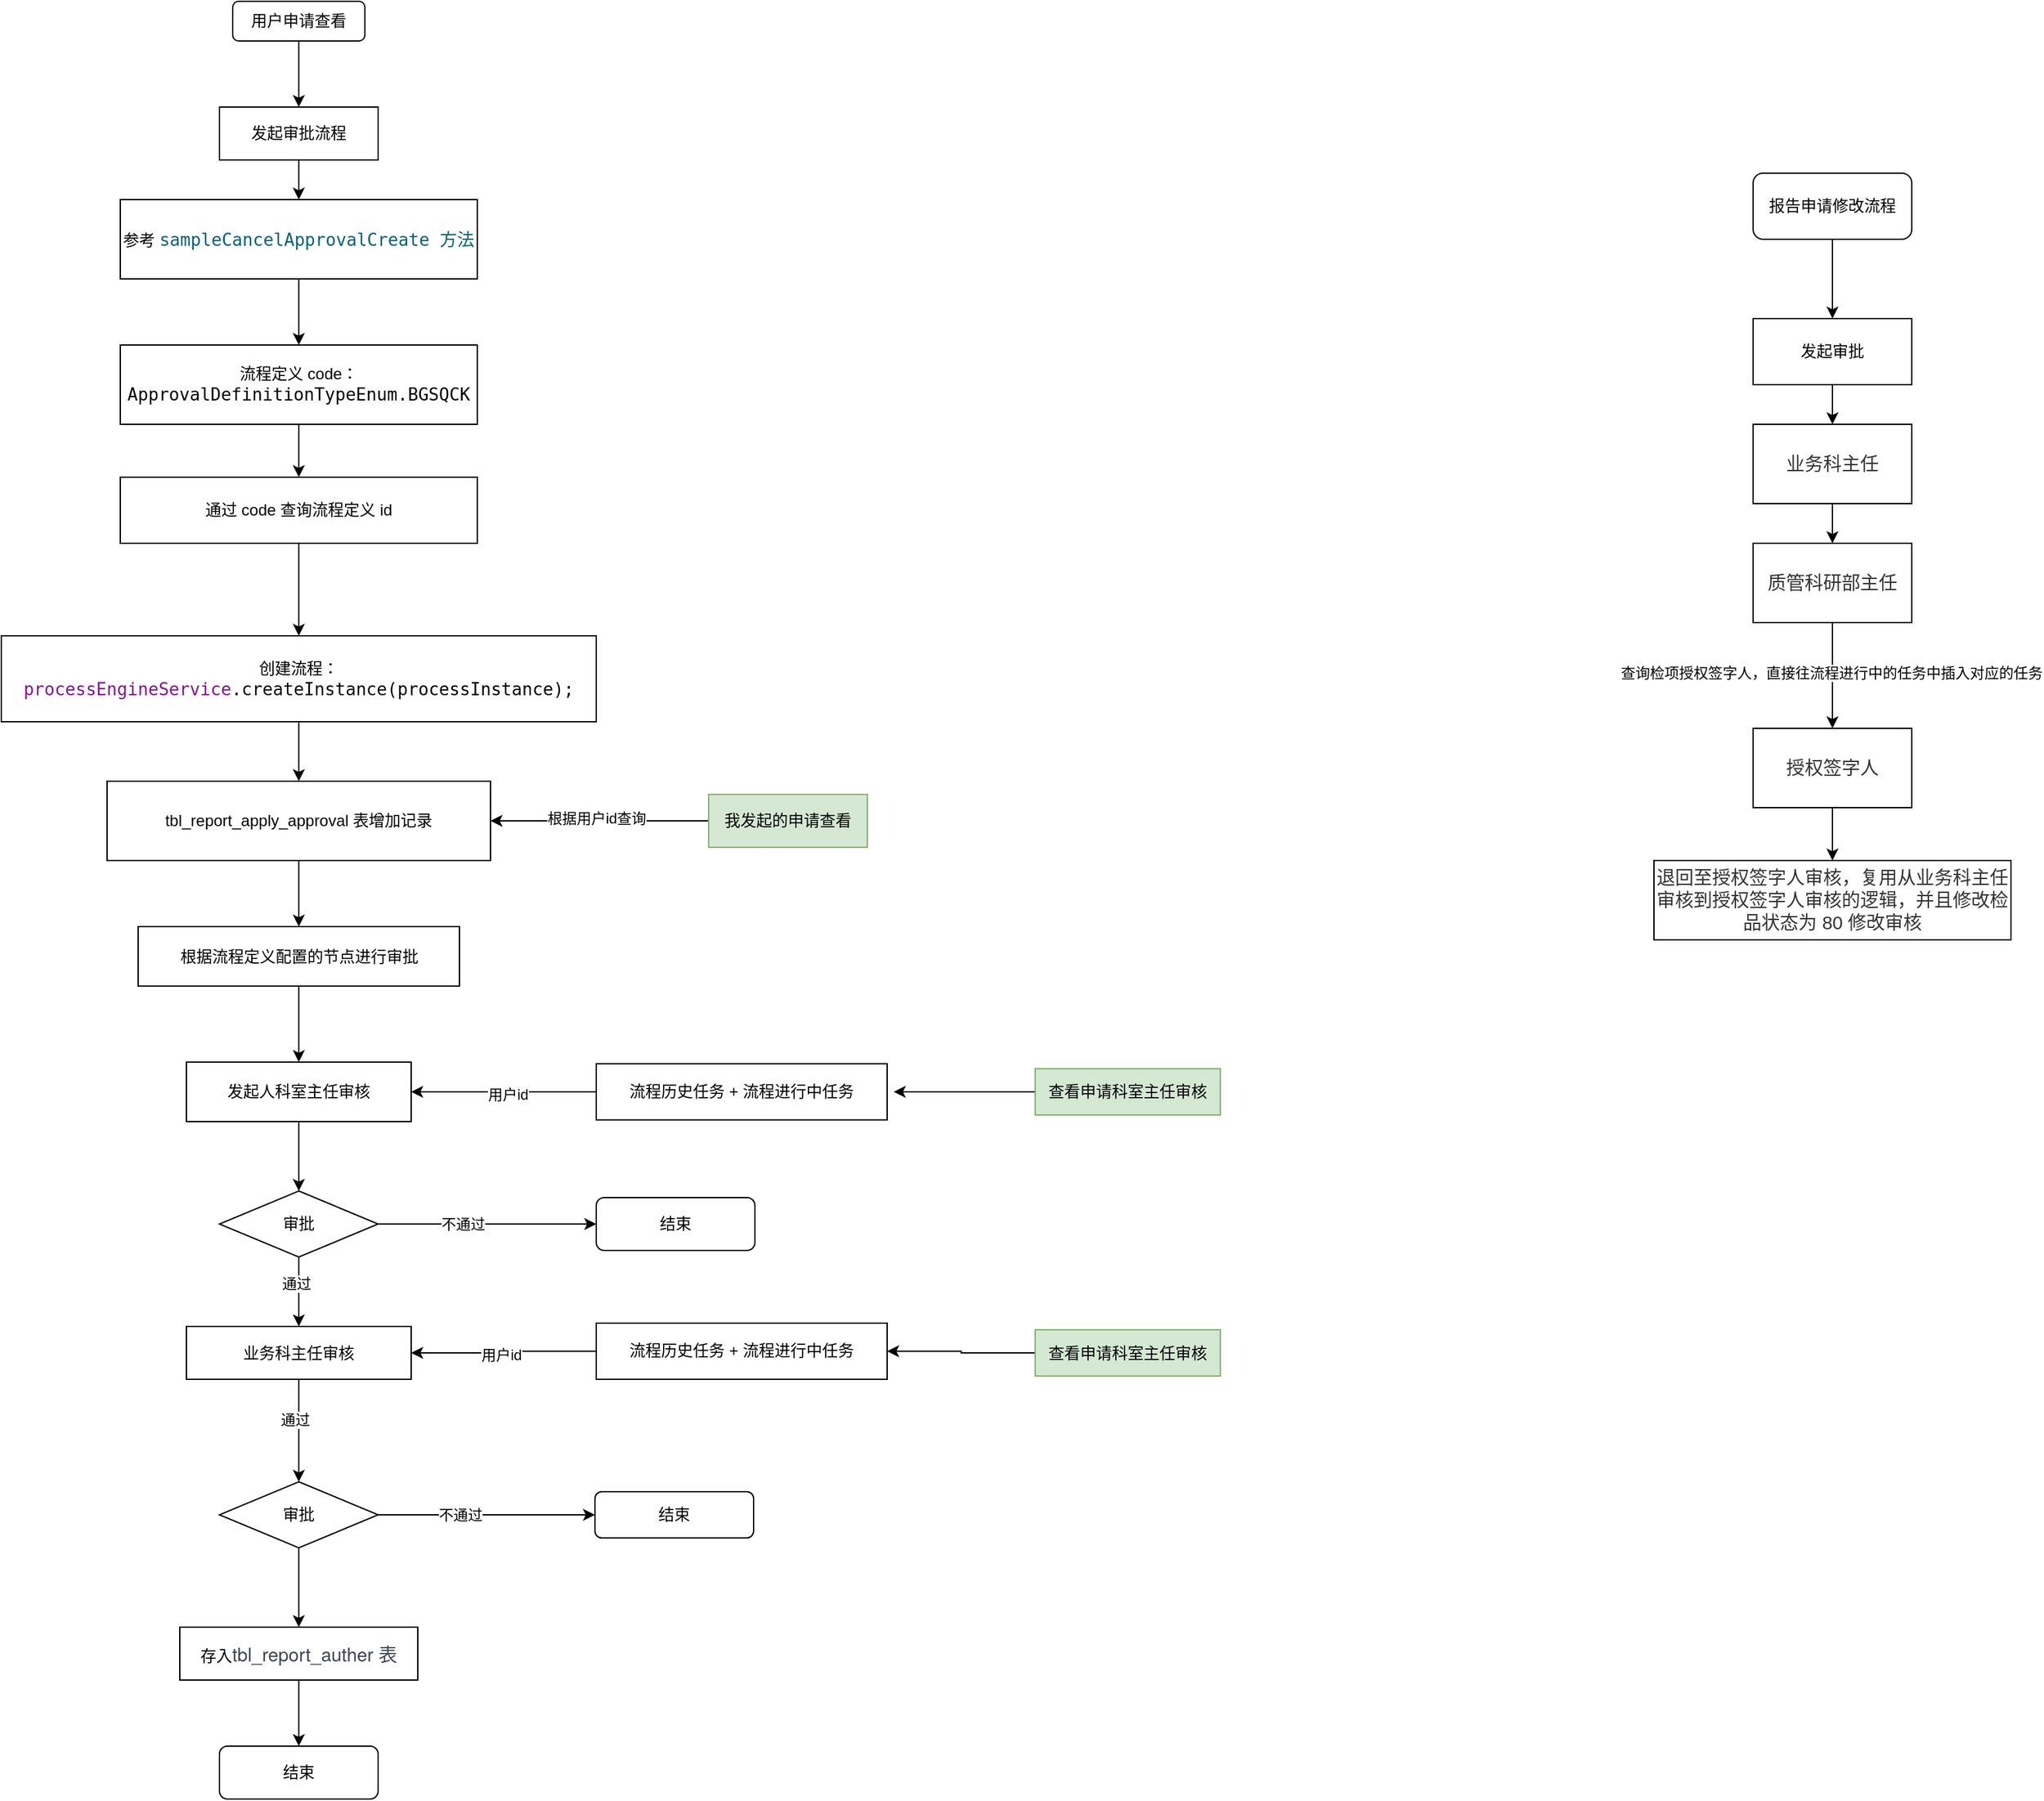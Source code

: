 <mxfile version="24.7.1" type="github">
  <diagram name="第 1 页" id="tN9jCnUPORuDZxZZFhFp">
    <mxGraphModel dx="2079" dy="664" grid="1" gridSize="10" guides="1" tooltips="1" connect="1" arrows="1" fold="1" page="1" pageScale="1" pageWidth="827" pageHeight="1169" math="0" shadow="0">
      <root>
        <mxCell id="0" />
        <mxCell id="1" parent="0" />
        <mxCell id="d-A-i4SPgL7deVdhDLGZ-4" style="edgeStyle=orthogonalEdgeStyle;rounded=0;orthogonalLoop=1;jettySize=auto;html=1;entryX=0.5;entryY=0;entryDx=0;entryDy=0;" edge="1" parent="1" source="d-A-i4SPgL7deVdhDLGZ-2" target="d-A-i4SPgL7deVdhDLGZ-3">
          <mxGeometry relative="1" as="geometry" />
        </mxCell>
        <mxCell id="d-A-i4SPgL7deVdhDLGZ-2" value="用户申请查看" style="rounded=1;whiteSpace=wrap;html=1;" vertex="1" parent="1">
          <mxGeometry x="80" y="40" width="100" height="30" as="geometry" />
        </mxCell>
        <mxCell id="d-A-i4SPgL7deVdhDLGZ-5" style="edgeStyle=orthogonalEdgeStyle;rounded=0;orthogonalLoop=1;jettySize=auto;html=1;" edge="1" parent="1" source="d-A-i4SPgL7deVdhDLGZ-3" target="d-A-i4SPgL7deVdhDLGZ-6">
          <mxGeometry relative="1" as="geometry">
            <mxPoint x="130" y="220" as="targetPoint" />
          </mxGeometry>
        </mxCell>
        <mxCell id="d-A-i4SPgL7deVdhDLGZ-3" value="发起审批流程" style="rounded=0;whiteSpace=wrap;html=1;" vertex="1" parent="1">
          <mxGeometry x="70" y="120" width="120" height="40" as="geometry" />
        </mxCell>
        <mxCell id="d-A-i4SPgL7deVdhDLGZ-7" style="edgeStyle=orthogonalEdgeStyle;rounded=0;orthogonalLoop=1;jettySize=auto;html=1;" edge="1" parent="1" source="d-A-i4SPgL7deVdhDLGZ-6" target="d-A-i4SPgL7deVdhDLGZ-8">
          <mxGeometry relative="1" as="geometry">
            <mxPoint x="130" y="290" as="targetPoint" />
          </mxGeometry>
        </mxCell>
        <mxCell id="d-A-i4SPgL7deVdhDLGZ-6" value="参考&amp;nbsp;&lt;span style=&quot;color: rgb(0, 98, 122); font-family: &amp;quot;JetBrains Mono&amp;quot;, monospace; font-size: 9.8pt; background-color: rgb(255, 255, 255);&quot;&gt;sampleCancelApprovalCreate 方法&lt;/span&gt;" style="rounded=0;whiteSpace=wrap;html=1;" vertex="1" parent="1">
          <mxGeometry x="-5" y="190" width="270" height="60" as="geometry" />
        </mxCell>
        <mxCell id="d-A-i4SPgL7deVdhDLGZ-10" value="" style="edgeStyle=orthogonalEdgeStyle;rounded=0;orthogonalLoop=1;jettySize=auto;html=1;" edge="1" parent="1" source="d-A-i4SPgL7deVdhDLGZ-8" target="d-A-i4SPgL7deVdhDLGZ-9">
          <mxGeometry relative="1" as="geometry" />
        </mxCell>
        <mxCell id="d-A-i4SPgL7deVdhDLGZ-8" value="流程定义 code：&lt;span style=&quot;font-family: &amp;quot;JetBrains Mono&amp;quot;, monospace; font-size: 9.8pt; background-color: rgb(255, 255, 255);&quot;&gt;ApprovalDefinitionTypeEnum.&lt;/span&gt;&lt;font face=&quot;JetBrains Mono, monospace&quot;&gt;&lt;span style=&quot;font-size: 13.067px;&quot;&gt;BGSQCK&lt;/span&gt;&lt;/font&gt;" style="rounded=0;whiteSpace=wrap;html=1;" vertex="1" parent="1">
          <mxGeometry x="-5" y="300" width="270" height="60" as="geometry" />
        </mxCell>
        <mxCell id="d-A-i4SPgL7deVdhDLGZ-16" style="edgeStyle=orthogonalEdgeStyle;rounded=0;orthogonalLoop=1;jettySize=auto;html=1;entryX=0.5;entryY=0;entryDx=0;entryDy=0;" edge="1" parent="1" source="d-A-i4SPgL7deVdhDLGZ-9" target="d-A-i4SPgL7deVdhDLGZ-11">
          <mxGeometry relative="1" as="geometry" />
        </mxCell>
        <mxCell id="d-A-i4SPgL7deVdhDLGZ-9" value="通过 code 查询流程定义 id" style="whiteSpace=wrap;html=1;rounded=0;" vertex="1" parent="1">
          <mxGeometry x="-5" y="400" width="270" height="50" as="geometry" />
        </mxCell>
        <mxCell id="d-A-i4SPgL7deVdhDLGZ-19" style="edgeStyle=orthogonalEdgeStyle;rounded=0;orthogonalLoop=1;jettySize=auto;html=1;entryX=0.5;entryY=0;entryDx=0;entryDy=0;" edge="1" parent="1" source="d-A-i4SPgL7deVdhDLGZ-11" target="d-A-i4SPgL7deVdhDLGZ-20">
          <mxGeometry relative="1" as="geometry">
            <mxPoint x="130" y="650" as="targetPoint" />
          </mxGeometry>
        </mxCell>
        <mxCell id="d-A-i4SPgL7deVdhDLGZ-11" value="创建流程：&lt;span style=&quot;font-family: &amp;quot;JetBrains Mono&amp;quot;, monospace; font-size: 9.8pt; background-color: rgb(255, 255, 255); color: rgb(135, 16, 148);&quot;&gt;processEngineService&lt;/span&gt;&lt;span style=&quot;font-family: &amp;quot;JetBrains Mono&amp;quot;, monospace; font-size: 9.8pt; background-color: rgb(255, 255, 255); color: rgb(8, 8, 8);&quot;&gt;.createInstance(&lt;/span&gt;&lt;span style=&quot;font-family: &amp;quot;JetBrains Mono&amp;quot;, monospace; font-size: 9.8pt; background-color: rgb(255, 255, 255);&quot;&gt;processInstance&lt;/span&gt;&lt;span style=&quot;font-family: &amp;quot;JetBrains Mono&amp;quot;, monospace; font-size: 9.8pt; background-color: rgb(255, 255, 255); color: rgb(8, 8, 8);&quot;&gt;);&lt;/span&gt;" style="whiteSpace=wrap;html=1;rounded=0;" vertex="1" parent="1">
          <mxGeometry x="-95" y="520" width="450" height="65" as="geometry" />
        </mxCell>
        <mxCell id="d-A-i4SPgL7deVdhDLGZ-18" value="" style="edgeStyle=orthogonalEdgeStyle;rounded=0;orthogonalLoop=1;jettySize=auto;html=1;" edge="1" parent="1" source="d-A-i4SPgL7deVdhDLGZ-14" target="d-A-i4SPgL7deVdhDLGZ-17">
          <mxGeometry relative="1" as="geometry" />
        </mxCell>
        <mxCell id="d-A-i4SPgL7deVdhDLGZ-14" value="根据流程定义配置的节点进行审批" style="whiteSpace=wrap;html=1;rounded=0;" vertex="1" parent="1">
          <mxGeometry x="8.5" y="740" width="243" height="45" as="geometry" />
        </mxCell>
        <mxCell id="d-A-i4SPgL7deVdhDLGZ-48" style="edgeStyle=orthogonalEdgeStyle;rounded=0;orthogonalLoop=1;jettySize=auto;html=1;entryX=0.5;entryY=0;entryDx=0;entryDy=0;" edge="1" parent="1" source="d-A-i4SPgL7deVdhDLGZ-17" target="d-A-i4SPgL7deVdhDLGZ-47">
          <mxGeometry relative="1" as="geometry" />
        </mxCell>
        <mxCell id="d-A-i4SPgL7deVdhDLGZ-17" value="发起人科室主任审核" style="whiteSpace=wrap;html=1;rounded=0;" vertex="1" parent="1">
          <mxGeometry x="45" y="842.5" width="170" height="45" as="geometry" />
        </mxCell>
        <mxCell id="d-A-i4SPgL7deVdhDLGZ-21" style="edgeStyle=orthogonalEdgeStyle;rounded=0;orthogonalLoop=1;jettySize=auto;html=1;entryX=0.5;entryY=0;entryDx=0;entryDy=0;" edge="1" parent="1" source="d-A-i4SPgL7deVdhDLGZ-20" target="d-A-i4SPgL7deVdhDLGZ-14">
          <mxGeometry relative="1" as="geometry" />
        </mxCell>
        <mxCell id="d-A-i4SPgL7deVdhDLGZ-20" value="tbl_report_apply_approval 表增加记录" style="rounded=0;whiteSpace=wrap;html=1;" vertex="1" parent="1">
          <mxGeometry x="-15" y="630" width="290" height="60" as="geometry" />
        </mxCell>
        <mxCell id="d-A-i4SPgL7deVdhDLGZ-24" style="edgeStyle=orthogonalEdgeStyle;rounded=0;orthogonalLoop=1;jettySize=auto;html=1;entryX=1;entryY=0.5;entryDx=0;entryDy=0;" edge="1" parent="1" source="d-A-i4SPgL7deVdhDLGZ-23" target="d-A-i4SPgL7deVdhDLGZ-20">
          <mxGeometry relative="1" as="geometry" />
        </mxCell>
        <mxCell id="d-A-i4SPgL7deVdhDLGZ-28" value="根据用户id查询" style="edgeLabel;html=1;align=center;verticalAlign=middle;resizable=0;points=[];" vertex="1" connectable="0" parent="d-A-i4SPgL7deVdhDLGZ-24">
          <mxGeometry x="0.028" y="-2" relative="1" as="geometry">
            <mxPoint as="offset" />
          </mxGeometry>
        </mxCell>
        <mxCell id="d-A-i4SPgL7deVdhDLGZ-23" value="我发起的申请查看" style="rounded=0;whiteSpace=wrap;html=1;fillColor=#d5e8d4;strokeColor=#82b366;" vertex="1" parent="1">
          <mxGeometry x="440" y="640" width="120" height="40" as="geometry" />
        </mxCell>
        <mxCell id="d-A-i4SPgL7deVdhDLGZ-31" style="edgeStyle=orthogonalEdgeStyle;rounded=0;orthogonalLoop=1;jettySize=auto;html=1;" edge="1" parent="1" source="d-A-i4SPgL7deVdhDLGZ-25">
          <mxGeometry relative="1" as="geometry">
            <mxPoint x="580" y="865" as="targetPoint" />
          </mxGeometry>
        </mxCell>
        <mxCell id="d-A-i4SPgL7deVdhDLGZ-25" value="查看申请科室主任审核" style="rounded=0;whiteSpace=wrap;html=1;fillColor=#d5e8d4;strokeColor=#82b366;" vertex="1" parent="1">
          <mxGeometry x="687" y="847.5" width="140" height="35" as="geometry" />
        </mxCell>
        <mxCell id="d-A-i4SPgL7deVdhDLGZ-32" style="edgeStyle=orthogonalEdgeStyle;rounded=0;orthogonalLoop=1;jettySize=auto;html=1;entryX=1;entryY=0.5;entryDx=0;entryDy=0;" edge="1" parent="1" source="d-A-i4SPgL7deVdhDLGZ-30" target="d-A-i4SPgL7deVdhDLGZ-17">
          <mxGeometry relative="1" as="geometry" />
        </mxCell>
        <mxCell id="d-A-i4SPgL7deVdhDLGZ-33" value="用户id" style="edgeLabel;html=1;align=center;verticalAlign=middle;resizable=0;points=[];" vertex="1" connectable="0" parent="d-A-i4SPgL7deVdhDLGZ-32">
          <mxGeometry x="-0.033" y="2" relative="1" as="geometry">
            <mxPoint as="offset" />
          </mxGeometry>
        </mxCell>
        <mxCell id="d-A-i4SPgL7deVdhDLGZ-30" value="流程历史任务 +&amp;nbsp;流程进行中任务" style="rounded=0;whiteSpace=wrap;html=1;" vertex="1" parent="1">
          <mxGeometry x="355" y="843.75" width="220" height="42.5" as="geometry" />
        </mxCell>
        <mxCell id="d-A-i4SPgL7deVdhDLGZ-44" style="edgeStyle=orthogonalEdgeStyle;rounded=0;orthogonalLoop=1;jettySize=auto;html=1;" edge="1" parent="1" source="d-A-i4SPgL7deVdhDLGZ-34" target="d-A-i4SPgL7deVdhDLGZ-55">
          <mxGeometry relative="1" as="geometry">
            <mxPoint x="130" y="1132.5" as="targetPoint" />
          </mxGeometry>
        </mxCell>
        <mxCell id="d-A-i4SPgL7deVdhDLGZ-56" value="通过" style="edgeLabel;html=1;align=center;verticalAlign=middle;resizable=0;points=[];" vertex="1" connectable="0" parent="d-A-i4SPgL7deVdhDLGZ-44">
          <mxGeometry x="-0.208" y="-3" relative="1" as="geometry">
            <mxPoint as="offset" />
          </mxGeometry>
        </mxCell>
        <mxCell id="d-A-i4SPgL7deVdhDLGZ-34" value="业务科主任审核" style="whiteSpace=wrap;html=1;rounded=0;" vertex="1" parent="1">
          <mxGeometry x="45" y="1042.5" width="170" height="40" as="geometry" />
        </mxCell>
        <mxCell id="d-A-i4SPgL7deVdhDLGZ-40" style="edgeStyle=orthogonalEdgeStyle;rounded=0;orthogonalLoop=1;jettySize=auto;html=1;entryX=1;entryY=0.5;entryDx=0;entryDy=0;" edge="1" parent="1" source="d-A-i4SPgL7deVdhDLGZ-37" target="d-A-i4SPgL7deVdhDLGZ-34">
          <mxGeometry relative="1" as="geometry" />
        </mxCell>
        <mxCell id="d-A-i4SPgL7deVdhDLGZ-42" value="用户id" style="edgeLabel;html=1;align=center;verticalAlign=middle;resizable=0;points=[];" vertex="1" connectable="0" parent="d-A-i4SPgL7deVdhDLGZ-40">
          <mxGeometry x="0.038" y="1" relative="1" as="geometry">
            <mxPoint as="offset" />
          </mxGeometry>
        </mxCell>
        <mxCell id="d-A-i4SPgL7deVdhDLGZ-37" value="流程历史任务 +&amp;nbsp;流程进行中任务" style="rounded=0;whiteSpace=wrap;html=1;" vertex="1" parent="1">
          <mxGeometry x="355" y="1040" width="220" height="42.5" as="geometry" />
        </mxCell>
        <mxCell id="d-A-i4SPgL7deVdhDLGZ-39" style="edgeStyle=orthogonalEdgeStyle;rounded=0;orthogonalLoop=1;jettySize=auto;html=1;entryX=1;entryY=0.5;entryDx=0;entryDy=0;" edge="1" parent="1" source="d-A-i4SPgL7deVdhDLGZ-38" target="d-A-i4SPgL7deVdhDLGZ-37">
          <mxGeometry relative="1" as="geometry" />
        </mxCell>
        <mxCell id="d-A-i4SPgL7deVdhDLGZ-38" value="查看申请科室主任审核" style="rounded=0;whiteSpace=wrap;html=1;fillColor=#d5e8d4;strokeColor=#82b366;" vertex="1" parent="1">
          <mxGeometry x="687" y="1045" width="140" height="35" as="geometry" />
        </mxCell>
        <mxCell id="d-A-i4SPgL7deVdhDLGZ-49" style="edgeStyle=orthogonalEdgeStyle;rounded=0;orthogonalLoop=1;jettySize=auto;html=1;entryX=0.5;entryY=0;entryDx=0;entryDy=0;" edge="1" parent="1" source="d-A-i4SPgL7deVdhDLGZ-47" target="d-A-i4SPgL7deVdhDLGZ-34">
          <mxGeometry relative="1" as="geometry" />
        </mxCell>
        <mxCell id="d-A-i4SPgL7deVdhDLGZ-50" value="通过" style="edgeLabel;html=1;align=center;verticalAlign=middle;resizable=0;points=[];" vertex="1" connectable="0" parent="d-A-i4SPgL7deVdhDLGZ-49">
          <mxGeometry x="-0.233" y="-2" relative="1" as="geometry">
            <mxPoint as="offset" />
          </mxGeometry>
        </mxCell>
        <mxCell id="d-A-i4SPgL7deVdhDLGZ-51" style="edgeStyle=orthogonalEdgeStyle;rounded=0;orthogonalLoop=1;jettySize=auto;html=1;entryX=0;entryY=0.5;entryDx=0;entryDy=0;" edge="1" parent="1" source="d-A-i4SPgL7deVdhDLGZ-47" target="d-A-i4SPgL7deVdhDLGZ-53">
          <mxGeometry relative="1" as="geometry">
            <mxPoint x="290" y="965" as="targetPoint" />
          </mxGeometry>
        </mxCell>
        <mxCell id="d-A-i4SPgL7deVdhDLGZ-54" value="不通过" style="edgeLabel;html=1;align=center;verticalAlign=middle;resizable=0;points=[];" vertex="1" connectable="0" parent="d-A-i4SPgL7deVdhDLGZ-51">
          <mxGeometry x="-0.23" relative="1" as="geometry">
            <mxPoint as="offset" />
          </mxGeometry>
        </mxCell>
        <mxCell id="d-A-i4SPgL7deVdhDLGZ-47" value="审批" style="rhombus;whiteSpace=wrap;html=1;" vertex="1" parent="1">
          <mxGeometry x="70" y="940" width="120" height="50" as="geometry" />
        </mxCell>
        <mxCell id="d-A-i4SPgL7deVdhDLGZ-53" value="结束" style="rounded=1;whiteSpace=wrap;html=1;" vertex="1" parent="1">
          <mxGeometry x="355" y="945" width="120" height="40" as="geometry" />
        </mxCell>
        <mxCell id="d-A-i4SPgL7deVdhDLGZ-61" style="edgeStyle=orthogonalEdgeStyle;rounded=0;orthogonalLoop=1;jettySize=auto;html=1;entryX=0.5;entryY=0;entryDx=0;entryDy=0;" edge="1" parent="1" source="d-A-i4SPgL7deVdhDLGZ-55" target="d-A-i4SPgL7deVdhDLGZ-60">
          <mxGeometry relative="1" as="geometry" />
        </mxCell>
        <mxCell id="d-A-i4SPgL7deVdhDLGZ-66" value="" style="edgeStyle=orthogonalEdgeStyle;rounded=0;orthogonalLoop=1;jettySize=auto;html=1;" edge="1" parent="1" source="d-A-i4SPgL7deVdhDLGZ-55" target="d-A-i4SPgL7deVdhDLGZ-65">
          <mxGeometry relative="1" as="geometry" />
        </mxCell>
        <mxCell id="d-A-i4SPgL7deVdhDLGZ-67" value="不通过" style="edgeLabel;html=1;align=center;verticalAlign=middle;resizable=0;points=[];" vertex="1" connectable="0" parent="d-A-i4SPgL7deVdhDLGZ-66">
          <mxGeometry x="-0.253" relative="1" as="geometry">
            <mxPoint as="offset" />
          </mxGeometry>
        </mxCell>
        <mxCell id="d-A-i4SPgL7deVdhDLGZ-55" value="审批" style="rhombus;whiteSpace=wrap;html=1;" vertex="1" parent="1">
          <mxGeometry x="70" y="1160" width="120" height="50" as="geometry" />
        </mxCell>
        <mxCell id="d-A-i4SPgL7deVdhDLGZ-63" value="" style="edgeStyle=orthogonalEdgeStyle;rounded=0;orthogonalLoop=1;jettySize=auto;html=1;" edge="1" parent="1" source="d-A-i4SPgL7deVdhDLGZ-60" target="d-A-i4SPgL7deVdhDLGZ-62">
          <mxGeometry relative="1" as="geometry" />
        </mxCell>
        <mxCell id="d-A-i4SPgL7deVdhDLGZ-60" value="存入&lt;span style=&quot;color: rgb(60, 67, 83); font-family: &amp;quot;Helvetica Neue&amp;quot;, Helvetica, Tahoma, Arial, &amp;quot;PingFang SC&amp;quot;, &amp;quot;Source Han Sans CN&amp;quot;, &amp;quot;Source Han Sans&amp;quot;, &amp;quot;Source Han Serif&amp;quot;, &amp;quot;Hiragino Sans GB&amp;quot;, &amp;quot;WenQuanYi Micro Hei&amp;quot;, &amp;quot;Microsoft YaHei&amp;quot;, sans-serif; font-size: 14px; text-align: start; background-color: rgb(255, 255, 255);&quot;&gt;tbl_report_auther 表&lt;/span&gt;" style="rounded=0;whiteSpace=wrap;html=1;" vertex="1" parent="1">
          <mxGeometry x="40" y="1270" width="180" height="40" as="geometry" />
        </mxCell>
        <mxCell id="d-A-i4SPgL7deVdhDLGZ-62" value="结束" style="whiteSpace=wrap;html=1;rounded=1;" vertex="1" parent="1">
          <mxGeometry x="70" y="1360" width="120" height="40" as="geometry" />
        </mxCell>
        <mxCell id="d-A-i4SPgL7deVdhDLGZ-65" value="结束" style="whiteSpace=wrap;html=1;rounded=1;" vertex="1" parent="1">
          <mxGeometry x="354" y="1167.5" width="120" height="35" as="geometry" />
        </mxCell>
        <mxCell id="d-A-i4SPgL7deVdhDLGZ-77" value="" style="edgeStyle=orthogonalEdgeStyle;rounded=0;orthogonalLoop=1;jettySize=auto;html=1;" edge="1" parent="1" source="d-A-i4SPgL7deVdhDLGZ-68" target="d-A-i4SPgL7deVdhDLGZ-76">
          <mxGeometry relative="1" as="geometry" />
        </mxCell>
        <mxCell id="d-A-i4SPgL7deVdhDLGZ-68" value="报告申请修改流程" style="rounded=1;whiteSpace=wrap;html=1;" vertex="1" parent="1">
          <mxGeometry x="1230" y="170" width="120" height="50" as="geometry" />
        </mxCell>
        <mxCell id="d-A-i4SPgL7deVdhDLGZ-79" value="" style="edgeStyle=orthogonalEdgeStyle;rounded=0;orthogonalLoop=1;jettySize=auto;html=1;" edge="1" parent="1" source="d-A-i4SPgL7deVdhDLGZ-76" target="d-A-i4SPgL7deVdhDLGZ-78">
          <mxGeometry relative="1" as="geometry" />
        </mxCell>
        <mxCell id="d-A-i4SPgL7deVdhDLGZ-76" value="发起审批" style="whiteSpace=wrap;html=1;rounded=0;" vertex="1" parent="1">
          <mxGeometry x="1230" y="280" width="120" height="50" as="geometry" />
        </mxCell>
        <mxCell id="d-A-i4SPgL7deVdhDLGZ-81" value="" style="edgeStyle=orthogonalEdgeStyle;rounded=0;orthogonalLoop=1;jettySize=auto;html=1;" edge="1" parent="1" source="d-A-i4SPgL7deVdhDLGZ-78" target="d-A-i4SPgL7deVdhDLGZ-80">
          <mxGeometry relative="1" as="geometry" />
        </mxCell>
        <mxCell id="d-A-i4SPgL7deVdhDLGZ-78" value="&lt;span style=&quot;color: rgb(51, 51, 51); font-family: PingFangSC-Regular, &amp;quot;PingFang SC&amp;quot;, sans-serif; font-size: 14px; text-align: left;&quot;&gt;业务科主任&lt;/span&gt;" style="rounded=0;whiteSpace=wrap;html=1;" vertex="1" parent="1">
          <mxGeometry x="1230" y="360" width="120" height="60" as="geometry" />
        </mxCell>
        <mxCell id="d-A-i4SPgL7deVdhDLGZ-83" value="" style="edgeStyle=orthogonalEdgeStyle;rounded=0;orthogonalLoop=1;jettySize=auto;html=1;" edge="1" parent="1" source="d-A-i4SPgL7deVdhDLGZ-80" target="d-A-i4SPgL7deVdhDLGZ-82">
          <mxGeometry relative="1" as="geometry" />
        </mxCell>
        <mxCell id="d-A-i4SPgL7deVdhDLGZ-85" value="查询检项授权签字人，直接往流程进行中的任务中插入对应的任务" style="edgeLabel;html=1;align=center;verticalAlign=middle;resizable=0;points=[];" vertex="1" connectable="0" parent="d-A-i4SPgL7deVdhDLGZ-83">
          <mxGeometry x="-0.061" y="-1" relative="1" as="geometry">
            <mxPoint as="offset" />
          </mxGeometry>
        </mxCell>
        <mxCell id="d-A-i4SPgL7deVdhDLGZ-80" value="&lt;span style=&quot;color: rgb(51, 51, 51); font-family: PingFangSC-Regular, &amp;quot;PingFang SC&amp;quot;, sans-serif; font-size: 14px; text-align: left;&quot;&gt;质管科研部主任&lt;/span&gt;" style="rounded=0;whiteSpace=wrap;html=1;" vertex="1" parent="1">
          <mxGeometry x="1230" y="450" width="120" height="60" as="geometry" />
        </mxCell>
        <mxCell id="d-A-i4SPgL7deVdhDLGZ-88" value="" style="edgeStyle=orthogonalEdgeStyle;rounded=0;orthogonalLoop=1;jettySize=auto;html=1;" edge="1" parent="1" source="d-A-i4SPgL7deVdhDLGZ-82" target="d-A-i4SPgL7deVdhDLGZ-87">
          <mxGeometry relative="1" as="geometry" />
        </mxCell>
        <mxCell id="d-A-i4SPgL7deVdhDLGZ-82" value="&lt;span style=&quot;color: rgb(51, 51, 51); font-family: PingFangSC-Regular, &amp;quot;PingFang SC&amp;quot;, sans-serif; font-size: 14px; text-align: left;&quot;&gt;授权签字人&lt;/span&gt;" style="rounded=0;whiteSpace=wrap;html=1;" vertex="1" parent="1">
          <mxGeometry x="1230" y="590" width="120" height="60" as="geometry" />
        </mxCell>
        <mxCell id="d-A-i4SPgL7deVdhDLGZ-87" value="&lt;span style=&quot;color: rgb(51, 51, 51); font-family: PingFangSC-Regular, &amp;quot;PingFang SC&amp;quot;, sans-serif; font-size: 14px; text-align: left;&quot;&gt;退回至授权签字人审核，复用从业务科主任审核到授权签字人审核的逻辑，并且修改检品状态为 80 修改审核&lt;/span&gt;" style="rounded=0;whiteSpace=wrap;html=1;" vertex="1" parent="1">
          <mxGeometry x="1155" y="690" width="270" height="60" as="geometry" />
        </mxCell>
      </root>
    </mxGraphModel>
  </diagram>
</mxfile>
